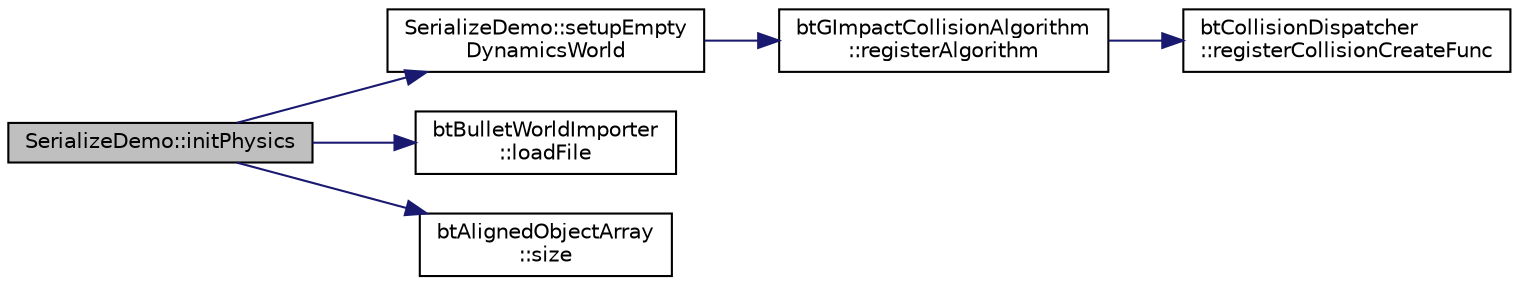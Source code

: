 digraph "SerializeDemo::initPhysics"
{
  edge [fontname="Helvetica",fontsize="10",labelfontname="Helvetica",labelfontsize="10"];
  node [fontname="Helvetica",fontsize="10",shape=record];
  rankdir="LR";
  Node1 [label="SerializeDemo::initPhysics",height=0.2,width=0.4,color="black", fillcolor="grey75", style="filled", fontcolor="black"];
  Node1 -> Node2 [color="midnightblue",fontsize="10",style="solid",fontname="Helvetica"];
  Node2 [label="SerializeDemo::setupEmpty\lDynamicsWorld",height=0.2,width=0.4,color="black", fillcolor="white", style="filled",URL="$class_serialize_demo.html#ada1ad68e6aee119f5ddf7750b7badf09"];
  Node2 -> Node3 [color="midnightblue",fontsize="10",style="solid",fontname="Helvetica"];
  Node3 [label="btGImpactCollisionAlgorithm\l::registerAlgorithm",height=0.2,width=0.4,color="black", fillcolor="white", style="filled",URL="$classbt_g_impact_collision_algorithm.html#a8ddef653ddc1afa7c976abb1ecaf0b98",tooltip="Use this function for register the algorithm externally. "];
  Node3 -> Node4 [color="midnightblue",fontsize="10",style="solid",fontname="Helvetica"];
  Node4 [label="btCollisionDispatcher\l::registerCollisionCreateFunc",height=0.2,width=0.4,color="black", fillcolor="white", style="filled",URL="$classbt_collision_dispatcher.html#ac754ecadc2116cdf75d63c207937aeac",tooltip="registerCollisionCreateFunc allows registration of custom/alternative collision create functions ..."];
  Node1 -> Node5 [color="midnightblue",fontsize="10",style="solid",fontname="Helvetica"];
  Node5 [label="btBulletWorldImporter\l::loadFile",height=0.2,width=0.4,color="black", fillcolor="white", style="filled",URL="$classbt_bullet_world_importer.html#a6ba29e6ea35cb272b2d565addcc939ad"];
  Node1 -> Node6 [color="midnightblue",fontsize="10",style="solid",fontname="Helvetica"];
  Node6 [label="btAlignedObjectArray\l::size",height=0.2,width=0.4,color="black", fillcolor="white", style="filled",URL="$classbt_aligned_object_array.html#a6bdd14c7599ecb95e8d83dd5a715f9b7",tooltip="return the number of elements in the array "];
}
